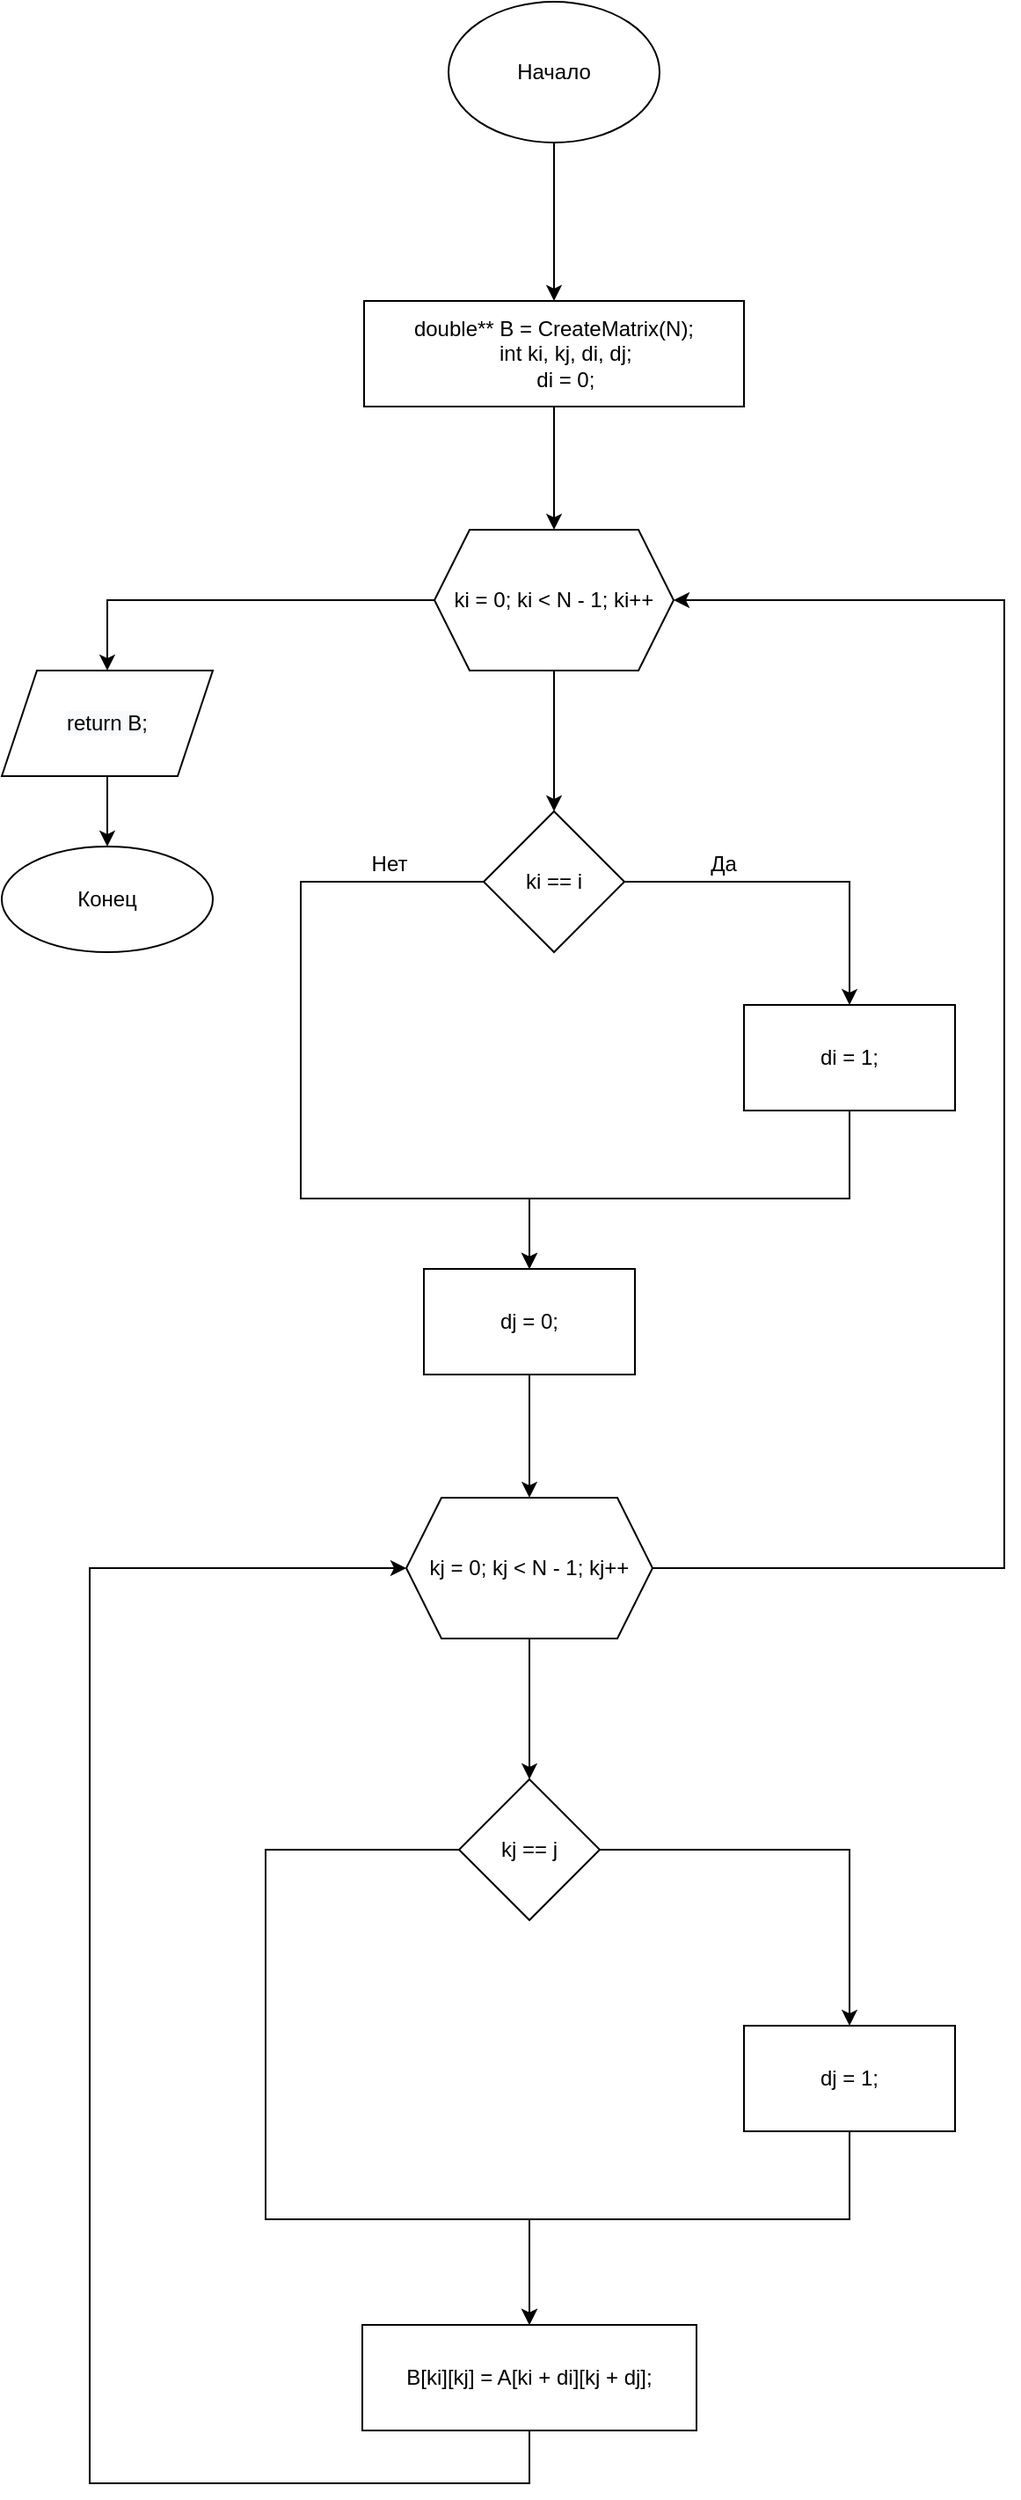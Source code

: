 <mxfile version="15.8.7" type="device"><diagram id="Bcwc5OIAAG2g0Dr26rsq" name="Страница 1"><mxGraphModel dx="1038" dy="649" grid="1" gridSize="10" guides="1" tooltips="1" connect="1" arrows="1" fold="1" page="1" pageScale="1" pageWidth="827" pageHeight="1169" math="0" shadow="0"><root><mxCell id="0"/><mxCell id="1" parent="0"/><mxCell id="rEqqjDHeG6QLYh9PKulJ-3" value="" style="edgeStyle=orthogonalEdgeStyle;rounded=0;orthogonalLoop=1;jettySize=auto;html=1;" parent="1" source="rEqqjDHeG6QLYh9PKulJ-1" target="rEqqjDHeG6QLYh9PKulJ-2" edge="1"><mxGeometry relative="1" as="geometry"/></mxCell><mxCell id="rEqqjDHeG6QLYh9PKulJ-1" value="Начало" style="ellipse;whiteSpace=wrap;html=1;" parent="1" vertex="1"><mxGeometry x="354" y="40" width="120" height="80" as="geometry"/></mxCell><mxCell id="rEqqjDHeG6QLYh9PKulJ-5" value="" style="edgeStyle=orthogonalEdgeStyle;rounded=0;orthogonalLoop=1;jettySize=auto;html=1;" parent="1" source="rEqqjDHeG6QLYh9PKulJ-2" target="rEqqjDHeG6QLYh9PKulJ-4" edge="1"><mxGeometry relative="1" as="geometry"/></mxCell><mxCell id="rEqqjDHeG6QLYh9PKulJ-2" value="double** B = CreateMatrix(N);&#10;    int ki, kj, di, dj;&#10;    di = 0;" style="whiteSpace=wrap;html=1;" parent="1" vertex="1"><mxGeometry x="306" y="210" width="216" height="60" as="geometry"/></mxCell><mxCell id="rEqqjDHeG6QLYh9PKulJ-12" value="" style="edgeStyle=orthogonalEdgeStyle;rounded=0;orthogonalLoop=1;jettySize=auto;html=1;" parent="1" source="rEqqjDHeG6QLYh9PKulJ-4" target="rEqqjDHeG6QLYh9PKulJ-11" edge="1"><mxGeometry relative="1" as="geometry"/></mxCell><mxCell id="rEqqjDHeG6QLYh9PKulJ-58" value="" style="edgeStyle=orthogonalEdgeStyle;rounded=0;orthogonalLoop=1;jettySize=auto;html=1;entryX=0.5;entryY=0;entryDx=0;entryDy=0;" parent="1" source="rEqqjDHeG6QLYh9PKulJ-4" target="Uz-I97WXrveuuyTnkYFT-1" edge="1"><mxGeometry relative="1" as="geometry"><mxPoint x="258" y="380" as="targetPoint"/><Array as="points"><mxPoint x="160" y="380"/></Array></mxGeometry></mxCell><mxCell id="rEqqjDHeG6QLYh9PKulJ-4" value="ki = 0; ki &lt; N - 1; ki++" style="shape=hexagon;perimeter=hexagonPerimeter2;whiteSpace=wrap;html=1;fixedSize=1;" parent="1" vertex="1"><mxGeometry x="346" y="340" width="136" height="80" as="geometry"/></mxCell><mxCell id="rEqqjDHeG6QLYh9PKulJ-14" value="" style="edgeStyle=orthogonalEdgeStyle;rounded=0;orthogonalLoop=1;jettySize=auto;html=1;" parent="1" source="rEqqjDHeG6QLYh9PKulJ-11" target="rEqqjDHeG6QLYh9PKulJ-13" edge="1"><mxGeometry relative="1" as="geometry"/></mxCell><mxCell id="rEqqjDHeG6QLYh9PKulJ-17" style="edgeStyle=orthogonalEdgeStyle;rounded=0;orthogonalLoop=1;jettySize=auto;html=1;" parent="1" source="rEqqjDHeG6QLYh9PKulJ-11" edge="1"><mxGeometry relative="1" as="geometry"><mxPoint x="400" y="760" as="targetPoint"/><Array as="points"><mxPoint x="270" y="540"/><mxPoint x="270" y="720"/></Array></mxGeometry></mxCell><mxCell id="rEqqjDHeG6QLYh9PKulJ-11" value="ki == i" style="rhombus;whiteSpace=wrap;html=1;" parent="1" vertex="1"><mxGeometry x="374" y="500" width="80" height="80" as="geometry"/></mxCell><mxCell id="rEqqjDHeG6QLYh9PKulJ-15" style="edgeStyle=orthogonalEdgeStyle;rounded=0;orthogonalLoop=1;jettySize=auto;html=1;" parent="1" source="rEqqjDHeG6QLYh9PKulJ-13" edge="1"><mxGeometry relative="1" as="geometry"><mxPoint x="400" y="760" as="targetPoint"/><Array as="points"><mxPoint x="582" y="720"/><mxPoint x="400" y="720"/></Array></mxGeometry></mxCell><mxCell id="rEqqjDHeG6QLYh9PKulJ-13" value="di = 1;" style="whiteSpace=wrap;html=1;" parent="1" vertex="1"><mxGeometry x="522" y="610" width="120" height="60" as="geometry"/></mxCell><mxCell id="rEqqjDHeG6QLYh9PKulJ-21" value="" style="edgeStyle=orthogonalEdgeStyle;rounded=0;orthogonalLoop=1;jettySize=auto;html=1;" parent="1" source="rEqqjDHeG6QLYh9PKulJ-16" target="rEqqjDHeG6QLYh9PKulJ-20" edge="1"><mxGeometry relative="1" as="geometry"/></mxCell><mxCell id="rEqqjDHeG6QLYh9PKulJ-16" value="dj = 0;" style="rounded=0;whiteSpace=wrap;html=1;" parent="1" vertex="1"><mxGeometry x="340" y="760" width="120" height="60" as="geometry"/></mxCell><mxCell id="rEqqjDHeG6QLYh9PKulJ-18" value="Да" style="text;html=1;align=center;verticalAlign=middle;resizable=0;points=[];autosize=1;strokeColor=none;fillColor=none;" parent="1" vertex="1"><mxGeometry x="495" y="520" width="30" height="20" as="geometry"/></mxCell><mxCell id="rEqqjDHeG6QLYh9PKulJ-19" value="Нет" style="text;html=1;align=center;verticalAlign=middle;resizable=0;points=[];autosize=1;strokeColor=none;fillColor=none;" parent="1" vertex="1"><mxGeometry x="300" y="520" width="40" height="20" as="geometry"/></mxCell><mxCell id="rEqqjDHeG6QLYh9PKulJ-47" value="" style="edgeStyle=orthogonalEdgeStyle;rounded=0;orthogonalLoop=1;jettySize=auto;html=1;" parent="1" source="rEqqjDHeG6QLYh9PKulJ-20" target="rEqqjDHeG6QLYh9PKulJ-46" edge="1"><mxGeometry relative="1" as="geometry"/></mxCell><mxCell id="rEqqjDHeG6QLYh9PKulJ-56" style="edgeStyle=orthogonalEdgeStyle;rounded=0;orthogonalLoop=1;jettySize=auto;html=1;entryX=1;entryY=0.5;entryDx=0;entryDy=0;" parent="1" source="rEqqjDHeG6QLYh9PKulJ-20" target="rEqqjDHeG6QLYh9PKulJ-4" edge="1"><mxGeometry relative="1" as="geometry"><mxPoint x="670" y="380" as="targetPoint"/><Array as="points"><mxPoint x="670" y="930"/><mxPoint x="670" y="380"/></Array></mxGeometry></mxCell><mxCell id="rEqqjDHeG6QLYh9PKulJ-20" value="kj = 0; kj &lt; N - 1; kj++" style="shape=hexagon;perimeter=hexagonPerimeter2;whiteSpace=wrap;html=1;fixedSize=1;rounded=0;" parent="1" vertex="1"><mxGeometry x="330" y="890" width="140" height="80" as="geometry"/></mxCell><mxCell id="rEqqjDHeG6QLYh9PKulJ-49" value="" style="edgeStyle=orthogonalEdgeStyle;rounded=0;orthogonalLoop=1;jettySize=auto;html=1;" parent="1" source="rEqqjDHeG6QLYh9PKulJ-46" target="rEqqjDHeG6QLYh9PKulJ-48" edge="1"><mxGeometry relative="1" as="geometry"/></mxCell><mxCell id="rEqqjDHeG6QLYh9PKulJ-54" style="edgeStyle=orthogonalEdgeStyle;rounded=0;orthogonalLoop=1;jettySize=auto;html=1;exitX=0;exitY=0.5;exitDx=0;exitDy=0;" parent="1" source="rEqqjDHeG6QLYh9PKulJ-46" edge="1"><mxGeometry relative="1" as="geometry"><mxPoint x="400" y="1360" as="targetPoint"/><Array as="points"><mxPoint x="250" y="1090"/><mxPoint x="250" y="1300"/></Array></mxGeometry></mxCell><mxCell id="rEqqjDHeG6QLYh9PKulJ-46" value="kj == j" style="rhombus;whiteSpace=wrap;html=1;rounded=0;" parent="1" vertex="1"><mxGeometry x="360" y="1050" width="80" height="80" as="geometry"/></mxCell><mxCell id="rEqqjDHeG6QLYh9PKulJ-53" value="" style="edgeStyle=orthogonalEdgeStyle;rounded=0;orthogonalLoop=1;jettySize=auto;html=1;" parent="1" source="rEqqjDHeG6QLYh9PKulJ-48" target="rEqqjDHeG6QLYh9PKulJ-52" edge="1"><mxGeometry relative="1" as="geometry"><Array as="points"><mxPoint x="582" y="1300"/><mxPoint x="400" y="1300"/></Array></mxGeometry></mxCell><mxCell id="rEqqjDHeG6QLYh9PKulJ-48" value="dj = 1;" style="whiteSpace=wrap;html=1;rounded=0;" parent="1" vertex="1"><mxGeometry x="522" y="1190" width="120" height="60" as="geometry"/></mxCell><mxCell id="rEqqjDHeG6QLYh9PKulJ-55" style="edgeStyle=orthogonalEdgeStyle;rounded=0;orthogonalLoop=1;jettySize=auto;html=1;entryX=0;entryY=0.5;entryDx=0;entryDy=0;" parent="1" source="rEqqjDHeG6QLYh9PKulJ-52" target="rEqqjDHeG6QLYh9PKulJ-20" edge="1"><mxGeometry relative="1" as="geometry"><mxPoint x="150" y="920" as="targetPoint"/><Array as="points"><mxPoint x="400" y="1450"/><mxPoint x="150" y="1450"/><mxPoint x="150" y="930"/></Array></mxGeometry></mxCell><mxCell id="rEqqjDHeG6QLYh9PKulJ-52" value="B[ki][kj] = A[ki + di][kj + dj];" style="whiteSpace=wrap;html=1;rounded=0;" parent="1" vertex="1"><mxGeometry x="305" y="1360" width="190" height="60" as="geometry"/></mxCell><mxCell id="rEqqjDHeG6QLYh9PKulJ-59" value="Конец" style="ellipse;whiteSpace=wrap;html=1;" parent="1" vertex="1"><mxGeometry x="100" y="520" width="120" height="60" as="geometry"/></mxCell><mxCell id="jUd-j7ey1drXY5RAlUCS-1" style="edgeStyle=orthogonalEdgeStyle;rounded=0;orthogonalLoop=1;jettySize=auto;html=1;exitX=0.5;exitY=1;exitDx=0;exitDy=0;" edge="1" parent="1" source="Uz-I97WXrveuuyTnkYFT-1"><mxGeometry relative="1" as="geometry"><mxPoint x="160" y="520" as="targetPoint"/></mxGeometry></mxCell><mxCell id="Uz-I97WXrveuuyTnkYFT-1" value="&#10;&#10;&lt;span style=&quot;color: rgb(0, 0, 0); font-family: helvetica; font-size: 12px; font-style: normal; font-weight: 400; letter-spacing: normal; text-align: center; text-indent: 0px; text-transform: none; word-spacing: 0px; background-color: rgb(248, 249, 250); display: inline; float: none;&quot;&gt;return B;&lt;/span&gt;&#10;&#10;" style="shape=parallelogram;perimeter=parallelogramPerimeter;whiteSpace=wrap;html=1;fixedSize=1;" parent="1" vertex="1"><mxGeometry x="100" y="420" width="120" height="60" as="geometry"/></mxCell></root></mxGraphModel></diagram></mxfile>